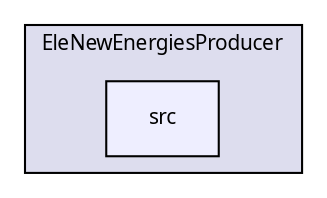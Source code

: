 digraph G {
  compound=true
  node [ fontsize=10, fontname="FreeSans.ttf"];
  edge [ labelfontsize=9, labelfontname="FreeSans.ttf"];
  subgraph clusterdir_00f0364fa7b48ced9469798063f99ca7 {
    graph [ bgcolor="#ddddee", pencolor="black", label="EleNewEnergiesProducer" fontname="FreeSans.ttf", fontsize=10, URL="dir_00f0364fa7b48ced9469798063f99ca7.html"]
  dir_fc559b33a960624d4baf3adccc112b20 [shape=box, label="src", style="filled", fillcolor="#eeeeff", pencolor="black", URL="dir_fc559b33a960624d4baf3adccc112b20.html"];
  }
}
